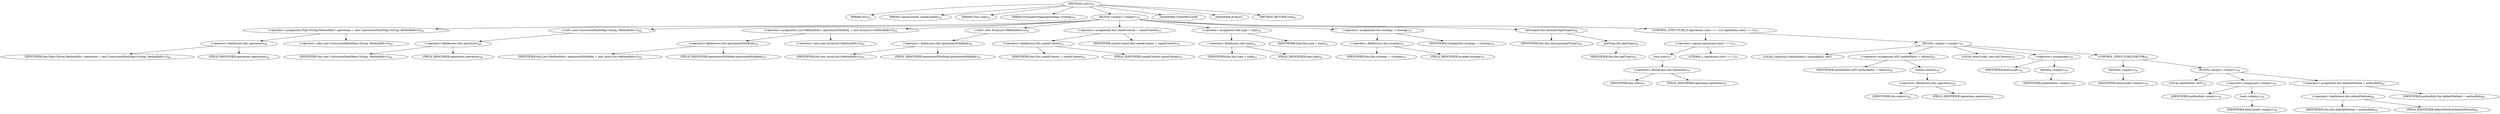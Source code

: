 digraph "&lt;init&gt;" {  
"73" [label = <(METHOD,&lt;init&gt;)<SUB>52</SUB>> ]
"4" [label = <(PARAM,this)<SUB>52</SUB>> ]
"74" [label = <(PARAM,CamelContext camelContext)<SUB>52</SUB>> ]
"75" [label = <(PARAM,Class type)<SUB>52</SUB>> ]
"76" [label = <(PARAM,ParameterMappingStrategy strategy)<SUB>52</SUB>> ]
"77" [label = <(BLOCK,&lt;empty&gt;,&lt;empty&gt;)<SUB>52</SUB>> ]
"78" [label = <(&lt;operator&gt;.assignment,Map&lt;String,MethodInfo&gt; operations = new ConcurrentHashMap&lt;String, MethodInfo&gt;())<SUB>48</SUB>> ]
"79" [label = <(&lt;operator&gt;.fieldAccess,this.operations)<SUB>48</SUB>> ]
"80" [label = <(IDENTIFIER,this,Map&lt;String,MethodInfo&gt; operations = new ConcurrentHashMap&lt;String, MethodInfo&gt;())<SUB>48</SUB>> ]
"81" [label = <(FIELD_IDENTIFIER,operations,operations)<SUB>48</SUB>> ]
"82" [label = <(&lt;operator&gt;.alloc,new ConcurrentHashMap&lt;String, MethodInfo&gt;())<SUB>48</SUB>> ]
"83" [label = <(&lt;init&gt;,new ConcurrentHashMap&lt;String, MethodInfo&gt;())<SUB>48</SUB>> ]
"84" [label = <(&lt;operator&gt;.fieldAccess,this.operations)<SUB>48</SUB>> ]
"85" [label = <(IDENTIFIER,this,new ConcurrentHashMap&lt;String, MethodInfo&gt;())<SUB>48</SUB>> ]
"86" [label = <(FIELD_IDENTIFIER,operations,operations)<SUB>48</SUB>> ]
"87" [label = <(&lt;operator&gt;.assignment,List&lt;MethodInfo&gt; operationsWithBody = new ArrayList&lt;MethodInfo&gt;())<SUB>50</SUB>> ]
"88" [label = <(&lt;operator&gt;.fieldAccess,this.operationsWithBody)<SUB>50</SUB>> ]
"89" [label = <(IDENTIFIER,this,List&lt;MethodInfo&gt; operationsWithBody = new ArrayList&lt;MethodInfo&gt;())<SUB>50</SUB>> ]
"90" [label = <(FIELD_IDENTIFIER,operationsWithBody,operationsWithBody)<SUB>50</SUB>> ]
"91" [label = <(&lt;operator&gt;.alloc,new ArrayList&lt;MethodInfo&gt;())<SUB>50</SUB>> ]
"92" [label = <(&lt;init&gt;,new ArrayList&lt;MethodInfo&gt;())<SUB>50</SUB>> ]
"93" [label = <(&lt;operator&gt;.fieldAccess,this.operationsWithBody)<SUB>50</SUB>> ]
"94" [label = <(IDENTIFIER,this,new ArrayList&lt;MethodInfo&gt;())<SUB>50</SUB>> ]
"95" [label = <(FIELD_IDENTIFIER,operationsWithBody,operationsWithBody)<SUB>50</SUB>> ]
"96" [label = <(&lt;operator&gt;.assignment,this.camelContext = camelContext)<SUB>53</SUB>> ]
"97" [label = <(&lt;operator&gt;.fieldAccess,this.camelContext)<SUB>53</SUB>> ]
"3" [label = <(IDENTIFIER,this,this.camelContext = camelContext)<SUB>53</SUB>> ]
"98" [label = <(FIELD_IDENTIFIER,camelContext,camelContext)<SUB>53</SUB>> ]
"99" [label = <(IDENTIFIER,camelContext,this.camelContext = camelContext)<SUB>53</SUB>> ]
"100" [label = <(&lt;operator&gt;.assignment,this.type = type)<SUB>54</SUB>> ]
"101" [label = <(&lt;operator&gt;.fieldAccess,this.type)<SUB>54</SUB>> ]
"5" [label = <(IDENTIFIER,this,this.type = type)<SUB>54</SUB>> ]
"102" [label = <(FIELD_IDENTIFIER,type,type)<SUB>54</SUB>> ]
"103" [label = <(IDENTIFIER,type,this.type = type)<SUB>54</SUB>> ]
"104" [label = <(&lt;operator&gt;.assignment,this.strategy = strategy)<SUB>55</SUB>> ]
"105" [label = <(&lt;operator&gt;.fieldAccess,this.strategy)<SUB>55</SUB>> ]
"6" [label = <(IDENTIFIER,this,this.strategy = strategy)<SUB>55</SUB>> ]
"106" [label = <(FIELD_IDENTIFIER,strategy,strategy)<SUB>55</SUB>> ]
"107" [label = <(IDENTIFIER,strategy,this.strategy = strategy)<SUB>55</SUB>> ]
"108" [label = <(introspect,this.introspect(getType()))<SUB>56</SUB>> ]
"8" [label = <(IDENTIFIER,this,this.introspect(getType()))<SUB>56</SUB>> ]
"109" [label = <(getType,this.getType())<SUB>56</SUB>> ]
"7" [label = <(IDENTIFIER,this,this.getType())<SUB>56</SUB>> ]
"110" [label = <(CONTROL_STRUCTURE,if (operations.size() == 1),if (operations.size() == 1))<SUB>57</SUB>> ]
"111" [label = <(&lt;operator&gt;.equals,operations.size() == 1)<SUB>57</SUB>> ]
"112" [label = <(size,size())<SUB>57</SUB>> ]
"113" [label = <(&lt;operator&gt;.fieldAccess,this.operations)<SUB>57</SUB>> ]
"114" [label = <(IDENTIFIER,this,size())<SUB>57</SUB>> ]
"115" [label = <(FIELD_IDENTIFIER,operations,operations)<SUB>57</SUB>> ]
"116" [label = <(LITERAL,1,operations.size() == 1)<SUB>57</SUB>> ]
"117" [label = <(BLOCK,&lt;empty&gt;,&lt;empty&gt;)<SUB>57</SUB>> ]
"118" [label = <(LOCAL,Collection&lt;MethodInfo&gt; methodInfos: ANY)> ]
"119" [label = <(&lt;operator&gt;.assignment,ANY methodInfos = values())<SUB>58</SUB>> ]
"120" [label = <(IDENTIFIER,methodInfos,ANY methodInfos = values())<SUB>58</SUB>> ]
"121" [label = <(values,values())<SUB>58</SUB>> ]
"122" [label = <(&lt;operator&gt;.fieldAccess,this.operations)<SUB>58</SUB>> ]
"123" [label = <(IDENTIFIER,this,values())<SUB>58</SUB>> ]
"124" [label = <(FIELD_IDENTIFIER,operations,operations)<SUB>58</SUB>> ]
"125" [label = <(LOCAL,$iterLocal0: java.util.Iterator)<SUB>59</SUB>> ]
"126" [label = <(&lt;operator&gt;.assignment,)<SUB>59</SUB>> ]
"127" [label = <(IDENTIFIER,$iterLocal0,)<SUB>59</SUB>> ]
"128" [label = <(iterator,&lt;empty&gt;)<SUB>59</SUB>> ]
"129" [label = <(IDENTIFIER,methodInfos,&lt;empty&gt;)<SUB>59</SUB>> ]
"130" [label = <(CONTROL_STRUCTURE,FOR,FOR)<SUB>59</SUB>> ]
"131" [label = <(hasNext,&lt;empty&gt;)<SUB>59</SUB>> ]
"132" [label = <(IDENTIFIER,$iterLocal0,&lt;empty&gt;)<SUB>59</SUB>> ]
"133" [label = <(BLOCK,&lt;empty&gt;,&lt;empty&gt;)<SUB>59</SUB>> ]
"134" [label = <(LOCAL,methodInfo: ANY)<SUB>59</SUB>> ]
"135" [label = <(&lt;operator&gt;.assignment,&lt;empty&gt;)<SUB>59</SUB>> ]
"136" [label = <(IDENTIFIER,methodInfo,&lt;empty&gt;)<SUB>59</SUB>> ]
"137" [label = <(next,&lt;empty&gt;)<SUB>59</SUB>> ]
"138" [label = <(IDENTIFIER,$iterLocal0,&lt;empty&gt;)<SUB>59</SUB>> ]
"139" [label = <(&lt;operator&gt;.assignment,this.defaultMethod = methodInfo)<SUB>60</SUB>> ]
"140" [label = <(&lt;operator&gt;.fieldAccess,this.defaultMethod)<SUB>60</SUB>> ]
"141" [label = <(IDENTIFIER,this,this.defaultMethod = methodInfo)<SUB>60</SUB>> ]
"142" [label = <(FIELD_IDENTIFIER,defaultMethod,defaultMethod)<SUB>60</SUB>> ]
"143" [label = <(IDENTIFIER,methodInfo,this.defaultMethod = methodInfo)<SUB>60</SUB>> ]
"144" [label = <(MODIFIER,CONSTRUCTOR)> ]
"145" [label = <(MODIFIER,PUBLIC)> ]
"146" [label = <(METHOD_RETURN,void)<SUB>63</SUB>> ]
  "73" -> "4" 
  "73" -> "74" 
  "73" -> "75" 
  "73" -> "76" 
  "73" -> "77" 
  "73" -> "144" 
  "73" -> "145" 
  "73" -> "146" 
  "77" -> "78" 
  "77" -> "83" 
  "77" -> "87" 
  "77" -> "92" 
  "77" -> "96" 
  "77" -> "100" 
  "77" -> "104" 
  "77" -> "108" 
  "77" -> "110" 
  "78" -> "79" 
  "78" -> "82" 
  "79" -> "80" 
  "79" -> "81" 
  "83" -> "84" 
  "84" -> "85" 
  "84" -> "86" 
  "87" -> "88" 
  "87" -> "91" 
  "88" -> "89" 
  "88" -> "90" 
  "92" -> "93" 
  "93" -> "94" 
  "93" -> "95" 
  "96" -> "97" 
  "96" -> "99" 
  "97" -> "3" 
  "97" -> "98" 
  "100" -> "101" 
  "100" -> "103" 
  "101" -> "5" 
  "101" -> "102" 
  "104" -> "105" 
  "104" -> "107" 
  "105" -> "6" 
  "105" -> "106" 
  "108" -> "8" 
  "108" -> "109" 
  "109" -> "7" 
  "110" -> "111" 
  "110" -> "117" 
  "111" -> "112" 
  "111" -> "116" 
  "112" -> "113" 
  "113" -> "114" 
  "113" -> "115" 
  "117" -> "118" 
  "117" -> "119" 
  "117" -> "125" 
  "117" -> "126" 
  "117" -> "130" 
  "119" -> "120" 
  "119" -> "121" 
  "121" -> "122" 
  "122" -> "123" 
  "122" -> "124" 
  "126" -> "127" 
  "126" -> "128" 
  "128" -> "129" 
  "130" -> "131" 
  "130" -> "133" 
  "131" -> "132" 
  "133" -> "134" 
  "133" -> "135" 
  "133" -> "139" 
  "135" -> "136" 
  "135" -> "137" 
  "137" -> "138" 
  "139" -> "140" 
  "139" -> "143" 
  "140" -> "141" 
  "140" -> "142" 
}
